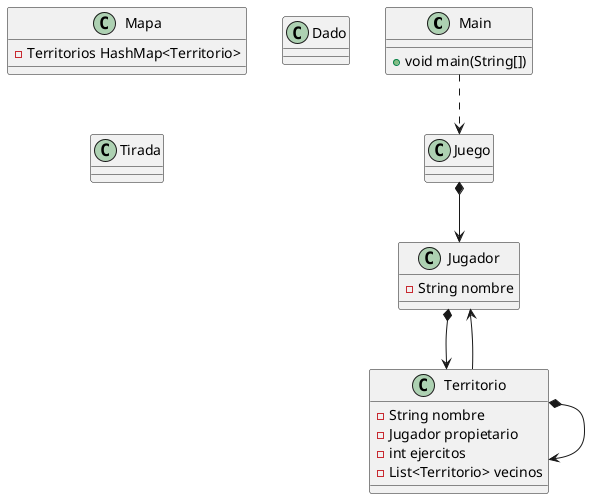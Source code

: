 @startuml

class Main{
+ void main(String[])

}

class Juego{

}

class Mapa{
 -Territorios HashMap<Territorio>
}

class Territorio{
 - String nombre
 - Jugador propietario
 - int ejercitos
 - List<Territorio> vecinos

}

class Jugador{
    - String nombre
}

class Dado{

}

class Tirada{

}


Main ..> Juego

Juego *--> Jugador

Jugador *--> Territorio

Territorio *--> Territorio

Territorio --> Jugador




@enduml
